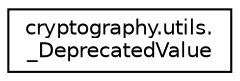 digraph "Graphical Class Hierarchy"
{
 // LATEX_PDF_SIZE
  edge [fontname="Helvetica",fontsize="10",labelfontname="Helvetica",labelfontsize="10"];
  node [fontname="Helvetica",fontsize="10",shape=record];
  rankdir="LR";
  Node0 [label="cryptography.utils.\l_DeprecatedValue",height=0.2,width=0.4,color="black", fillcolor="white", style="filled",URL="$classcryptography_1_1utils_1_1__DeprecatedValue.html",tooltip=" "];
}
